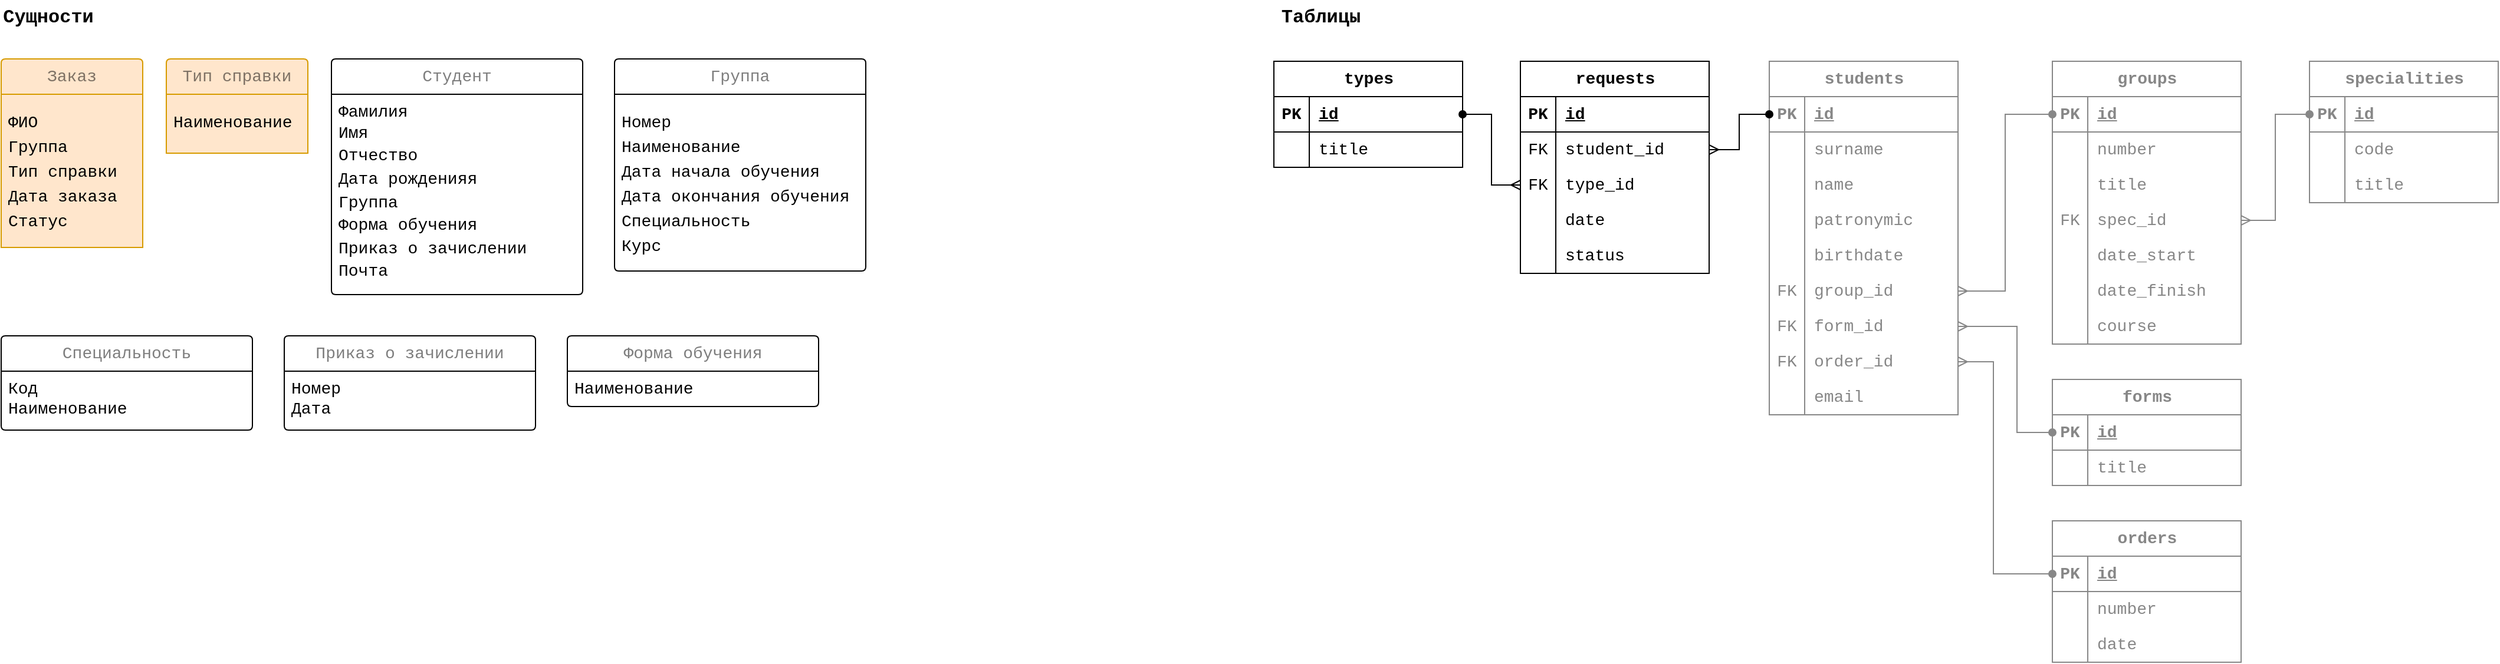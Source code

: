 <mxfile version="24.0.4" type="device">
  <diagram name="prima_db" id="9f46799a-70d6-7492-0946-bef42562c5a5">
    <mxGraphModel dx="1095" dy="692" grid="1" gridSize="10" guides="1" tooltips="1" connect="1" arrows="1" fold="1" page="1" pageScale="1" pageWidth="1100" pageHeight="850" background="none" math="0" shadow="0">
      <root>
        <mxCell id="0" />
        <mxCell id="1" parent="0" />
        <mxCell id="HIobyfhxAD7jdavmol56-2" value="requests" style="shape=table;startSize=30;container=1;collapsible=1;childLayout=tableLayout;fixedRows=1;rowLines=0;fontStyle=1;align=center;resizeLast=1;html=1;fontFamily=Courier New;fontSize=14;" vertex="1" parent="1">
          <mxGeometry x="1328" y="92" width="160" height="180" as="geometry" />
        </mxCell>
        <mxCell id="HIobyfhxAD7jdavmol56-3" value="" style="shape=tableRow;horizontal=0;startSize=0;swimlaneHead=0;swimlaneBody=0;fillColor=none;collapsible=0;dropTarget=0;points=[[0,0.5],[1,0.5]];portConstraint=eastwest;top=0;left=0;right=0;bottom=1;fontFamily=Courier New;fontSize=14;" vertex="1" parent="HIobyfhxAD7jdavmol56-2">
          <mxGeometry y="30" width="160" height="30" as="geometry" />
        </mxCell>
        <mxCell id="HIobyfhxAD7jdavmol56-4" value="PK" style="shape=partialRectangle;connectable=0;fillColor=none;top=0;left=0;bottom=0;right=0;fontStyle=1;overflow=hidden;whiteSpace=wrap;html=1;fontFamily=Courier New;fontSize=14;" vertex="1" parent="HIobyfhxAD7jdavmol56-3">
          <mxGeometry width="30" height="30" as="geometry">
            <mxRectangle width="30" height="30" as="alternateBounds" />
          </mxGeometry>
        </mxCell>
        <mxCell id="HIobyfhxAD7jdavmol56-5" value="id" style="shape=partialRectangle;connectable=0;fillColor=none;top=0;left=0;bottom=0;right=0;align=left;spacingLeft=6;fontStyle=5;overflow=hidden;whiteSpace=wrap;html=1;fontFamily=Courier New;fontSize=14;" vertex="1" parent="HIobyfhxAD7jdavmol56-3">
          <mxGeometry x="30" width="130" height="30" as="geometry">
            <mxRectangle width="130" height="30" as="alternateBounds" />
          </mxGeometry>
        </mxCell>
        <mxCell id="HIobyfhxAD7jdavmol56-6" value="" style="shape=tableRow;horizontal=0;startSize=0;swimlaneHead=0;swimlaneBody=0;fillColor=none;collapsible=0;dropTarget=0;points=[[0,0.5],[1,0.5]];portConstraint=eastwest;top=0;left=0;right=0;bottom=0;fontFamily=Courier New;fontSize=14;" vertex="1" parent="HIobyfhxAD7jdavmol56-2">
          <mxGeometry y="60" width="160" height="30" as="geometry" />
        </mxCell>
        <mxCell id="HIobyfhxAD7jdavmol56-7" value="FK" style="shape=partialRectangle;connectable=0;fillColor=none;top=0;left=0;bottom=0;right=0;editable=1;overflow=hidden;whiteSpace=wrap;html=1;fontFamily=Courier New;fontSize=14;" vertex="1" parent="HIobyfhxAD7jdavmol56-6">
          <mxGeometry width="30" height="30" as="geometry">
            <mxRectangle width="30" height="30" as="alternateBounds" />
          </mxGeometry>
        </mxCell>
        <mxCell id="HIobyfhxAD7jdavmol56-8" value="student_id" style="shape=partialRectangle;connectable=0;fillColor=none;top=0;left=0;bottom=0;right=0;align=left;spacingLeft=6;overflow=hidden;whiteSpace=wrap;html=1;fontFamily=Courier New;fontSize=14;" vertex="1" parent="HIobyfhxAD7jdavmol56-6">
          <mxGeometry x="30" width="130" height="30" as="geometry">
            <mxRectangle width="130" height="30" as="alternateBounds" />
          </mxGeometry>
        </mxCell>
        <mxCell id="HIobyfhxAD7jdavmol56-9" value="" style="shape=tableRow;horizontal=0;startSize=0;swimlaneHead=0;swimlaneBody=0;fillColor=none;collapsible=0;dropTarget=0;points=[[0,0.5],[1,0.5]];portConstraint=eastwest;top=0;left=0;right=0;bottom=0;fontFamily=Courier New;fontSize=14;" vertex="1" parent="HIobyfhxAD7jdavmol56-2">
          <mxGeometry y="90" width="160" height="30" as="geometry" />
        </mxCell>
        <mxCell id="HIobyfhxAD7jdavmol56-10" value="FK" style="shape=partialRectangle;connectable=0;fillColor=none;top=0;left=0;bottom=0;right=0;editable=1;overflow=hidden;whiteSpace=wrap;html=1;fontFamily=Courier New;fontSize=14;" vertex="1" parent="HIobyfhxAD7jdavmol56-9">
          <mxGeometry width="30" height="30" as="geometry">
            <mxRectangle width="30" height="30" as="alternateBounds" />
          </mxGeometry>
        </mxCell>
        <mxCell id="HIobyfhxAD7jdavmol56-11" value="type_id" style="shape=partialRectangle;connectable=0;fillColor=none;top=0;left=0;bottom=0;right=0;align=left;spacingLeft=6;overflow=hidden;whiteSpace=wrap;html=1;fontFamily=Courier New;fontSize=14;" vertex="1" parent="HIobyfhxAD7jdavmol56-9">
          <mxGeometry x="30" width="130" height="30" as="geometry">
            <mxRectangle width="130" height="30" as="alternateBounds" />
          </mxGeometry>
        </mxCell>
        <mxCell id="HIobyfhxAD7jdavmol56-12" value="" style="shape=tableRow;horizontal=0;startSize=0;swimlaneHead=0;swimlaneBody=0;fillColor=none;collapsible=0;dropTarget=0;points=[[0,0.5],[1,0.5]];portConstraint=eastwest;top=0;left=0;right=0;bottom=0;fontFamily=Courier New;fontSize=14;" vertex="1" parent="HIobyfhxAD7jdavmol56-2">
          <mxGeometry y="120" width="160" height="30" as="geometry" />
        </mxCell>
        <mxCell id="HIobyfhxAD7jdavmol56-13" value="" style="shape=partialRectangle;connectable=0;fillColor=none;top=0;left=0;bottom=0;right=0;editable=1;overflow=hidden;whiteSpace=wrap;html=1;fontFamily=Courier New;fontSize=14;" vertex="1" parent="HIobyfhxAD7jdavmol56-12">
          <mxGeometry width="30" height="30" as="geometry">
            <mxRectangle width="30" height="30" as="alternateBounds" />
          </mxGeometry>
        </mxCell>
        <mxCell id="HIobyfhxAD7jdavmol56-14" value="date" style="shape=partialRectangle;connectable=0;fillColor=none;top=0;left=0;bottom=0;right=0;align=left;spacingLeft=6;overflow=hidden;whiteSpace=wrap;html=1;fontFamily=Courier New;fontSize=14;" vertex="1" parent="HIobyfhxAD7jdavmol56-12">
          <mxGeometry x="30" width="130" height="30" as="geometry">
            <mxRectangle width="130" height="30" as="alternateBounds" />
          </mxGeometry>
        </mxCell>
        <mxCell id="HIobyfhxAD7jdavmol56-167" value="" style="shape=tableRow;horizontal=0;startSize=0;swimlaneHead=0;swimlaneBody=0;fillColor=none;collapsible=0;dropTarget=0;points=[[0,0.5],[1,0.5]];portConstraint=eastwest;top=0;left=0;right=0;bottom=0;fontFamily=Courier New;fontSize=14;" vertex="1" parent="HIobyfhxAD7jdavmol56-2">
          <mxGeometry y="150" width="160" height="30" as="geometry" />
        </mxCell>
        <mxCell id="HIobyfhxAD7jdavmol56-168" value="" style="shape=partialRectangle;connectable=0;fillColor=none;top=0;left=0;bottom=0;right=0;editable=1;overflow=hidden;whiteSpace=wrap;html=1;fontFamily=Courier New;fontSize=14;" vertex="1" parent="HIobyfhxAD7jdavmol56-167">
          <mxGeometry width="30" height="30" as="geometry">
            <mxRectangle width="30" height="30" as="alternateBounds" />
          </mxGeometry>
        </mxCell>
        <mxCell id="HIobyfhxAD7jdavmol56-169" value="status" style="shape=partialRectangle;connectable=0;fillColor=none;top=0;left=0;bottom=0;right=0;align=left;spacingLeft=6;overflow=hidden;whiteSpace=wrap;html=1;fontFamily=Courier New;fontSize=14;" vertex="1" parent="HIobyfhxAD7jdavmol56-167">
          <mxGeometry x="30" width="130" height="30" as="geometry">
            <mxRectangle width="130" height="30" as="alternateBounds" />
          </mxGeometry>
        </mxCell>
        <mxCell id="HIobyfhxAD7jdavmol56-15" value="Заказ" style="swimlane;childLayout=stackLayout;horizontal=1;startSize=30;horizontalStack=0;rounded=1;fontSize=14;fontStyle=0;strokeWidth=1;resizeParent=0;resizeLast=1;shadow=0;dashed=0;align=center;arcSize=4;whiteSpace=wrap;html=1;fontFamily=Courier New;labelBorderColor=none;textOpacity=50;fillColor=#ffe6cc;strokeColor=#d79b00;" vertex="1" parent="1">
          <mxGeometry x="40" y="90" width="120" height="160" as="geometry">
            <mxRectangle x="370" y="60" width="80" height="50" as="alternateBounds" />
          </mxGeometry>
        </mxCell>
        <mxCell id="HIobyfhxAD7jdavmol56-16" value="&lt;p style=&quot;line-height: 50%;&quot;&gt;ФИО&lt;/p&gt;&lt;p style=&quot;line-height: 50%;&quot;&gt;Группа&lt;/p&gt;&lt;p style=&quot;line-height: 50%;&quot;&gt;Тип справки&lt;/p&gt;&lt;p style=&quot;line-height: 50%;&quot;&gt;Дата заказа&lt;/p&gt;&lt;p style=&quot;line-height: 50%;&quot;&gt;Статус&lt;/p&gt;" style="align=left;strokeColor=#d79b00;fillColor=#ffe6cc;spacingLeft=4;fontSize=14;verticalAlign=top;resizable=0;rotatable=0;part=1;html=1;fontFamily=Courier New;" vertex="1" parent="HIobyfhxAD7jdavmol56-15">
          <mxGeometry y="30" width="120" height="130" as="geometry" />
        </mxCell>
        <mxCell id="HIobyfhxAD7jdavmol56-19" value="Сущности" style="text;html=1;align=center;verticalAlign=middle;whiteSpace=wrap;rounded=0;fontFamily=Courier New;fontSize=16;fontStyle=1" vertex="1" parent="1">
          <mxGeometry x="40" y="40" width="80" height="30" as="geometry" />
        </mxCell>
        <mxCell id="HIobyfhxAD7jdavmol56-22" value="Тип справки" style="swimlane;childLayout=stackLayout;horizontal=1;startSize=30;horizontalStack=0;rounded=1;fontSize=14;fontStyle=0;strokeWidth=1;resizeParent=0;resizeLast=1;shadow=0;dashed=0;align=center;arcSize=4;whiteSpace=wrap;html=1;fontFamily=Courier New;labelBorderColor=none;textOpacity=50;fillColor=#ffe6cc;strokeColor=#d79b00;" vertex="1" parent="1">
          <mxGeometry x="180" y="90" width="120" height="80" as="geometry">
            <mxRectangle x="370" y="60" width="80" height="50" as="alternateBounds" />
          </mxGeometry>
        </mxCell>
        <mxCell id="HIobyfhxAD7jdavmol56-23" value="&lt;p style=&quot;line-height: 50%;&quot;&gt;Наименование&lt;/p&gt;" style="align=left;strokeColor=#d79b00;fillColor=#ffe6cc;spacingLeft=4;fontSize=14;verticalAlign=top;resizable=0;rotatable=0;part=1;html=1;fontFamily=Courier New;" vertex="1" parent="HIobyfhxAD7jdavmol56-22">
          <mxGeometry y="30" width="120" height="50" as="geometry" />
        </mxCell>
        <mxCell id="HIobyfhxAD7jdavmol56-33" value="Группа" style="swimlane;childLayout=stackLayout;horizontal=1;startSize=30;horizontalStack=0;rounded=1;fontSize=14;fontStyle=0;strokeWidth=1;resizeParent=0;resizeLast=1;shadow=0;dashed=0;align=center;arcSize=4;whiteSpace=wrap;html=1;fontFamily=Courier New;labelBorderColor=none;textOpacity=50;" vertex="1" parent="1">
          <mxGeometry x="560" y="90" width="213" height="180" as="geometry">
            <mxRectangle x="370" y="60" width="80" height="50" as="alternateBounds" />
          </mxGeometry>
        </mxCell>
        <mxCell id="HIobyfhxAD7jdavmol56-34" value="&lt;p style=&quot;line-height: 50%;&quot;&gt;Номер&lt;/p&gt;&lt;p style=&quot;line-height: 50%;&quot;&gt;Наименование&lt;/p&gt;&lt;p style=&quot;line-height: 50%;&quot;&gt;Дата начала обучения&lt;/p&gt;&lt;p style=&quot;line-height: 50%;&quot;&gt;Дата окончания обучения&lt;/p&gt;&lt;p style=&quot;line-height: 50%;&quot;&gt;Специальность&lt;/p&gt;&lt;p style=&quot;line-height: 50%;&quot;&gt;Курс&lt;/p&gt;&lt;p style=&quot;line-height: 50%;&quot;&gt;&lt;br&gt;&lt;/p&gt;" style="align=left;strokeColor=none;fillColor=none;spacingLeft=4;fontSize=14;verticalAlign=top;resizable=0;rotatable=0;part=1;html=1;fontFamily=Courier New;" vertex="1" parent="HIobyfhxAD7jdavmol56-33">
          <mxGeometry y="30" width="213" height="150" as="geometry" />
        </mxCell>
        <mxCell id="HIobyfhxAD7jdavmol56-35" value="Специальность" style="swimlane;childLayout=stackLayout;horizontal=1;startSize=30;horizontalStack=0;rounded=1;fontSize=14;fontStyle=0;strokeWidth=1;resizeParent=0;resizeLast=1;shadow=0;dashed=0;align=center;arcSize=4;whiteSpace=wrap;html=1;fontFamily=Courier New;labelBorderColor=none;textOpacity=50;" vertex="1" parent="1">
          <mxGeometry x="40" y="325" width="213" height="80" as="geometry">
            <mxRectangle x="370" y="60" width="80" height="50" as="alternateBounds" />
          </mxGeometry>
        </mxCell>
        <mxCell id="HIobyfhxAD7jdavmol56-37" value="Код&lt;div&gt;Наименование&lt;/div&gt;" style="align=left;strokeColor=none;fillColor=none;spacingLeft=4;fontSize=14;verticalAlign=top;resizable=0;rotatable=0;part=1;html=1;fontFamily=Courier New;" vertex="1" parent="HIobyfhxAD7jdavmol56-35">
          <mxGeometry y="30" width="213" height="50" as="geometry" />
        </mxCell>
        <mxCell id="HIobyfhxAD7jdavmol56-39" value="Студент" style="swimlane;childLayout=stackLayout;horizontal=1;startSize=30;horizontalStack=0;rounded=1;fontSize=14;fontStyle=0;strokeWidth=1;resizeParent=0;resizeLast=1;shadow=0;dashed=0;align=center;arcSize=4;whiteSpace=wrap;html=1;fontFamily=Courier New;labelBorderColor=none;textOpacity=50;" vertex="1" parent="1">
          <mxGeometry x="320" y="90" width="213" height="200" as="geometry">
            <mxRectangle x="370" y="60" width="80" height="50" as="alternateBounds" />
          </mxGeometry>
        </mxCell>
        <mxCell id="HIobyfhxAD7jdavmol56-40" value="Фамилия&lt;div style=&quot;line-height: 140%;&quot;&gt;Имя&lt;/div&gt;&lt;div style=&quot;line-height: 140%;&quot;&gt;Отчество&lt;/div&gt;&lt;div style=&quot;line-height: 140%;&quot;&gt;Дата рожденияя&lt;/div&gt;&lt;div style=&quot;line-height: 140%;&quot;&gt;Группа&lt;/div&gt;&lt;div style=&quot;line-height: 140%;&quot;&gt;Форма обучения&lt;/div&gt;&lt;div style=&quot;line-height: 140%;&quot;&gt;Приказ о зачислении&lt;/div&gt;&lt;div style=&quot;line-height: 140%;&quot;&gt;Почта&lt;/div&gt;" style="align=left;strokeColor=none;fillColor=none;spacingLeft=4;fontSize=14;verticalAlign=top;resizable=0;rotatable=0;part=1;html=1;fontFamily=Courier New;" vertex="1" parent="HIobyfhxAD7jdavmol56-39">
          <mxGeometry y="30" width="213" height="170" as="geometry" />
        </mxCell>
        <mxCell id="HIobyfhxAD7jdavmol56-41" value="Приказ о зачислении" style="swimlane;childLayout=stackLayout;horizontal=1;startSize=30;horizontalStack=0;rounded=1;fontSize=14;fontStyle=0;strokeWidth=1;resizeParent=0;resizeLast=1;shadow=0;dashed=0;align=center;arcSize=4;whiteSpace=wrap;html=1;fontFamily=Courier New;labelBorderColor=none;textOpacity=50;" vertex="1" parent="1">
          <mxGeometry x="280" y="325" width="213" height="80" as="geometry">
            <mxRectangle x="370" y="60" width="80" height="50" as="alternateBounds" />
          </mxGeometry>
        </mxCell>
        <mxCell id="HIobyfhxAD7jdavmol56-42" value="Номер&lt;div&gt;Дата&lt;/div&gt;" style="align=left;strokeColor=none;fillColor=none;spacingLeft=4;fontSize=14;verticalAlign=top;resizable=0;rotatable=0;part=1;html=1;fontFamily=Courier New;" vertex="1" parent="HIobyfhxAD7jdavmol56-41">
          <mxGeometry y="30" width="213" height="50" as="geometry" />
        </mxCell>
        <mxCell id="HIobyfhxAD7jdavmol56-43" value="Таблицы" style="text;html=1;align=center;verticalAlign=middle;whiteSpace=wrap;rounded=0;fontFamily=Courier New;fontSize=16;fontStyle=1;horizontal=1;" vertex="1" parent="1">
          <mxGeometry x="1119" y="40" width="80" height="30" as="geometry" />
        </mxCell>
        <mxCell id="HIobyfhxAD7jdavmol56-50" value="types" style="shape=table;startSize=30;container=1;collapsible=1;childLayout=tableLayout;fixedRows=1;rowLines=0;fontStyle=1;align=center;resizeLast=1;html=1;fontFamily=Courier New;fontSize=14;" vertex="1" parent="1">
          <mxGeometry x="1119" y="92" width="160" height="90" as="geometry" />
        </mxCell>
        <mxCell id="HIobyfhxAD7jdavmol56-51" value="" style="shape=tableRow;horizontal=0;startSize=0;swimlaneHead=0;swimlaneBody=0;fillColor=none;collapsible=0;dropTarget=0;points=[[0,0.5],[1,0.5]];portConstraint=eastwest;top=0;left=0;right=0;bottom=1;fontFamily=Courier New;fontSize=14;" vertex="1" parent="HIobyfhxAD7jdavmol56-50">
          <mxGeometry y="30" width="160" height="30" as="geometry" />
        </mxCell>
        <mxCell id="HIobyfhxAD7jdavmol56-52" value="PK" style="shape=partialRectangle;connectable=0;fillColor=none;top=0;left=0;bottom=0;right=0;fontStyle=1;overflow=hidden;whiteSpace=wrap;html=1;fontFamily=Courier New;fontSize=14;" vertex="1" parent="HIobyfhxAD7jdavmol56-51">
          <mxGeometry width="30" height="30" as="geometry">
            <mxRectangle width="30" height="30" as="alternateBounds" />
          </mxGeometry>
        </mxCell>
        <mxCell id="HIobyfhxAD7jdavmol56-53" value="id" style="shape=partialRectangle;connectable=0;fillColor=none;top=0;left=0;bottom=0;right=0;align=left;spacingLeft=6;fontStyle=5;overflow=hidden;whiteSpace=wrap;html=1;fontFamily=Courier New;fontSize=14;" vertex="1" parent="HIobyfhxAD7jdavmol56-51">
          <mxGeometry x="30" width="130" height="30" as="geometry">
            <mxRectangle width="130" height="30" as="alternateBounds" />
          </mxGeometry>
        </mxCell>
        <mxCell id="HIobyfhxAD7jdavmol56-54" value="" style="shape=tableRow;horizontal=0;startSize=0;swimlaneHead=0;swimlaneBody=0;fillColor=none;collapsible=0;dropTarget=0;points=[[0,0.5],[1,0.5]];portConstraint=eastwest;top=0;left=0;right=0;bottom=0;fontFamily=Courier New;fontSize=14;" vertex="1" parent="HIobyfhxAD7jdavmol56-50">
          <mxGeometry y="60" width="160" height="30" as="geometry" />
        </mxCell>
        <mxCell id="HIobyfhxAD7jdavmol56-55" value="" style="shape=partialRectangle;connectable=0;fillColor=none;top=0;left=0;bottom=0;right=0;editable=1;overflow=hidden;whiteSpace=wrap;html=1;fontFamily=Courier New;fontSize=14;" vertex="1" parent="HIobyfhxAD7jdavmol56-54">
          <mxGeometry width="30" height="30" as="geometry">
            <mxRectangle width="30" height="30" as="alternateBounds" />
          </mxGeometry>
        </mxCell>
        <mxCell id="HIobyfhxAD7jdavmol56-56" value="title" style="shape=partialRectangle;connectable=0;fillColor=none;top=0;left=0;bottom=0;right=0;align=left;spacingLeft=6;overflow=hidden;whiteSpace=wrap;html=1;fontFamily=Courier New;fontSize=14;" vertex="1" parent="HIobyfhxAD7jdavmol56-54">
          <mxGeometry x="30" width="130" height="30" as="geometry">
            <mxRectangle width="130" height="30" as="alternateBounds" />
          </mxGeometry>
        </mxCell>
        <mxCell id="HIobyfhxAD7jdavmol56-73" value="groups" style="shape=table;startSize=30;container=1;collapsible=1;childLayout=tableLayout;fixedRows=1;rowLines=0;fontStyle=1;align=center;resizeLast=1;html=1;fontFamily=Courier New;fontSize=14;strokeColor=#878787;fontColor=#878787;" vertex="1" parent="1">
          <mxGeometry x="1779" y="92" width="160" height="240" as="geometry" />
        </mxCell>
        <mxCell id="HIobyfhxAD7jdavmol56-74" value="" style="shape=tableRow;horizontal=0;startSize=0;swimlaneHead=0;swimlaneBody=0;fillColor=none;collapsible=0;dropTarget=0;points=[[0,0.5],[1,0.5]];portConstraint=eastwest;top=0;left=0;right=0;bottom=1;fontFamily=Courier New;fontSize=14;strokeColor=#878787;fontColor=#878787;" vertex="1" parent="HIobyfhxAD7jdavmol56-73">
          <mxGeometry y="30" width="160" height="30" as="geometry" />
        </mxCell>
        <mxCell id="HIobyfhxAD7jdavmol56-75" value="PK" style="shape=partialRectangle;connectable=0;fillColor=none;top=0;left=0;bottom=0;right=0;fontStyle=1;overflow=hidden;whiteSpace=wrap;html=1;fontFamily=Courier New;fontSize=14;strokeColor=#878787;fontColor=#878787;" vertex="1" parent="HIobyfhxAD7jdavmol56-74">
          <mxGeometry width="30" height="30" as="geometry">
            <mxRectangle width="30" height="30" as="alternateBounds" />
          </mxGeometry>
        </mxCell>
        <mxCell id="HIobyfhxAD7jdavmol56-76" value="id" style="shape=partialRectangle;connectable=0;fillColor=none;top=0;left=0;bottom=0;right=0;align=left;spacingLeft=6;fontStyle=5;overflow=hidden;whiteSpace=wrap;html=1;fontFamily=Courier New;fontSize=14;strokeColor=#878787;fontColor=#878787;" vertex="1" parent="HIobyfhxAD7jdavmol56-74">
          <mxGeometry x="30" width="130" height="30" as="geometry">
            <mxRectangle width="130" height="30" as="alternateBounds" />
          </mxGeometry>
        </mxCell>
        <mxCell id="HIobyfhxAD7jdavmol56-77" value="" style="shape=tableRow;horizontal=0;startSize=0;swimlaneHead=0;swimlaneBody=0;fillColor=none;collapsible=0;dropTarget=0;points=[[0,0.5],[1,0.5]];portConstraint=eastwest;top=0;left=0;right=0;bottom=0;fontFamily=Courier New;fontSize=14;strokeColor=#878787;fontColor=#878787;" vertex="1" parent="HIobyfhxAD7jdavmol56-73">
          <mxGeometry y="60" width="160" height="30" as="geometry" />
        </mxCell>
        <mxCell id="HIobyfhxAD7jdavmol56-78" value="" style="shape=partialRectangle;connectable=0;fillColor=none;top=0;left=0;bottom=0;right=0;editable=1;overflow=hidden;whiteSpace=wrap;html=1;fontFamily=Courier New;fontSize=14;strokeColor=#878787;fontColor=#878787;" vertex="1" parent="HIobyfhxAD7jdavmol56-77">
          <mxGeometry width="30" height="30" as="geometry">
            <mxRectangle width="30" height="30" as="alternateBounds" />
          </mxGeometry>
        </mxCell>
        <mxCell id="HIobyfhxAD7jdavmol56-79" value="number" style="shape=partialRectangle;connectable=0;fillColor=none;top=0;left=0;bottom=0;right=0;align=left;spacingLeft=6;overflow=hidden;whiteSpace=wrap;html=1;fontFamily=Courier New;fontSize=14;strokeColor=#878787;fontColor=#878787;" vertex="1" parent="HIobyfhxAD7jdavmol56-77">
          <mxGeometry x="30" width="130" height="30" as="geometry">
            <mxRectangle width="130" height="30" as="alternateBounds" />
          </mxGeometry>
        </mxCell>
        <mxCell id="HIobyfhxAD7jdavmol56-80" value="" style="shape=tableRow;horizontal=0;startSize=0;swimlaneHead=0;swimlaneBody=0;fillColor=none;collapsible=0;dropTarget=0;points=[[0,0.5],[1,0.5]];portConstraint=eastwest;top=0;left=0;right=0;bottom=0;fontFamily=Courier New;fontSize=14;strokeColor=#878787;fontColor=#878787;" vertex="1" parent="HIobyfhxAD7jdavmol56-73">
          <mxGeometry y="90" width="160" height="30" as="geometry" />
        </mxCell>
        <mxCell id="HIobyfhxAD7jdavmol56-81" value="" style="shape=partialRectangle;connectable=0;fillColor=none;top=0;left=0;bottom=0;right=0;editable=1;overflow=hidden;whiteSpace=wrap;html=1;fontFamily=Courier New;fontSize=14;strokeColor=#878787;fontColor=#878787;" vertex="1" parent="HIobyfhxAD7jdavmol56-80">
          <mxGeometry width="30" height="30" as="geometry">
            <mxRectangle width="30" height="30" as="alternateBounds" />
          </mxGeometry>
        </mxCell>
        <mxCell id="HIobyfhxAD7jdavmol56-82" value="title" style="shape=partialRectangle;connectable=0;fillColor=none;top=0;left=0;bottom=0;right=0;align=left;spacingLeft=6;overflow=hidden;whiteSpace=wrap;html=1;fontFamily=Courier New;fontSize=14;strokeColor=#878787;fontColor=#878787;" vertex="1" parent="HIobyfhxAD7jdavmol56-80">
          <mxGeometry x="30" width="130" height="30" as="geometry">
            <mxRectangle width="130" height="30" as="alternateBounds" />
          </mxGeometry>
        </mxCell>
        <mxCell id="HIobyfhxAD7jdavmol56-83" value="" style="shape=tableRow;horizontal=0;startSize=0;swimlaneHead=0;swimlaneBody=0;fillColor=none;collapsible=0;dropTarget=0;points=[[0,0.5],[1,0.5]];portConstraint=eastwest;top=0;left=0;right=0;bottom=0;fontFamily=Courier New;fontSize=14;strokeColor=#878787;fontColor=#878787;" vertex="1" parent="HIobyfhxAD7jdavmol56-73">
          <mxGeometry y="120" width="160" height="30" as="geometry" />
        </mxCell>
        <mxCell id="HIobyfhxAD7jdavmol56-84" value="FK" style="shape=partialRectangle;connectable=0;fillColor=none;top=0;left=0;bottom=0;right=0;editable=1;overflow=hidden;whiteSpace=wrap;html=1;fontFamily=Courier New;fontSize=14;strokeColor=#878787;fontColor=#878787;" vertex="1" parent="HIobyfhxAD7jdavmol56-83">
          <mxGeometry width="30" height="30" as="geometry">
            <mxRectangle width="30" height="30" as="alternateBounds" />
          </mxGeometry>
        </mxCell>
        <mxCell id="HIobyfhxAD7jdavmol56-85" value="spec_id" style="shape=partialRectangle;connectable=0;fillColor=none;top=0;left=0;bottom=0;right=0;align=left;spacingLeft=6;overflow=hidden;whiteSpace=wrap;html=1;fontFamily=Courier New;fontSize=14;strokeColor=#878787;fontColor=#878787;" vertex="1" parent="HIobyfhxAD7jdavmol56-83">
          <mxGeometry x="30" width="130" height="30" as="geometry">
            <mxRectangle width="130" height="30" as="alternateBounds" />
          </mxGeometry>
        </mxCell>
        <mxCell id="HIobyfhxAD7jdavmol56-89" value="" style="shape=tableRow;horizontal=0;startSize=0;swimlaneHead=0;swimlaneBody=0;fillColor=none;collapsible=0;dropTarget=0;points=[[0,0.5],[1,0.5]];portConstraint=eastwest;top=0;left=0;right=0;bottom=0;fontFamily=Courier New;fontSize=14;strokeColor=#878787;fontColor=#878787;" vertex="1" parent="HIobyfhxAD7jdavmol56-73">
          <mxGeometry y="150" width="160" height="30" as="geometry" />
        </mxCell>
        <mxCell id="HIobyfhxAD7jdavmol56-90" value="" style="shape=partialRectangle;connectable=0;fillColor=none;top=0;left=0;bottom=0;right=0;editable=1;overflow=hidden;whiteSpace=wrap;html=1;fontFamily=Courier New;fontSize=14;strokeColor=#878787;fontColor=#878787;" vertex="1" parent="HIobyfhxAD7jdavmol56-89">
          <mxGeometry width="30" height="30" as="geometry">
            <mxRectangle width="30" height="30" as="alternateBounds" />
          </mxGeometry>
        </mxCell>
        <mxCell id="HIobyfhxAD7jdavmol56-91" value="date_start" style="shape=partialRectangle;connectable=0;fillColor=none;top=0;left=0;bottom=0;right=0;align=left;spacingLeft=6;overflow=hidden;whiteSpace=wrap;html=1;fontFamily=Courier New;fontSize=14;strokeColor=#878787;fontColor=#878787;" vertex="1" parent="HIobyfhxAD7jdavmol56-89">
          <mxGeometry x="30" width="130" height="30" as="geometry">
            <mxRectangle width="130" height="30" as="alternateBounds" />
          </mxGeometry>
        </mxCell>
        <mxCell id="HIobyfhxAD7jdavmol56-92" value="" style="shape=tableRow;horizontal=0;startSize=0;swimlaneHead=0;swimlaneBody=0;fillColor=none;collapsible=0;dropTarget=0;points=[[0,0.5],[1,0.5]];portConstraint=eastwest;top=0;left=0;right=0;bottom=0;fontFamily=Courier New;fontSize=14;strokeColor=#878787;fontColor=#878787;" vertex="1" parent="HIobyfhxAD7jdavmol56-73">
          <mxGeometry y="180" width="160" height="30" as="geometry" />
        </mxCell>
        <mxCell id="HIobyfhxAD7jdavmol56-93" value="" style="shape=partialRectangle;connectable=0;fillColor=none;top=0;left=0;bottom=0;right=0;editable=1;overflow=hidden;whiteSpace=wrap;html=1;fontFamily=Courier New;fontSize=14;strokeColor=#878787;fontColor=#878787;" vertex="1" parent="HIobyfhxAD7jdavmol56-92">
          <mxGeometry width="30" height="30" as="geometry">
            <mxRectangle width="30" height="30" as="alternateBounds" />
          </mxGeometry>
        </mxCell>
        <mxCell id="HIobyfhxAD7jdavmol56-94" value="date_finish" style="shape=partialRectangle;connectable=0;fillColor=none;top=0;left=0;bottom=0;right=0;align=left;spacingLeft=6;overflow=hidden;whiteSpace=wrap;html=1;fontFamily=Courier New;fontSize=14;strokeColor=#878787;fontColor=#878787;" vertex="1" parent="HIobyfhxAD7jdavmol56-92">
          <mxGeometry x="30" width="130" height="30" as="geometry">
            <mxRectangle width="130" height="30" as="alternateBounds" />
          </mxGeometry>
        </mxCell>
        <mxCell id="HIobyfhxAD7jdavmol56-86" value="" style="shape=tableRow;horizontal=0;startSize=0;swimlaneHead=0;swimlaneBody=0;fillColor=none;collapsible=0;dropTarget=0;points=[[0,0.5],[1,0.5]];portConstraint=eastwest;top=0;left=0;right=0;bottom=0;fontFamily=Courier New;fontSize=14;strokeColor=#878787;fontColor=#878787;" vertex="1" parent="HIobyfhxAD7jdavmol56-73">
          <mxGeometry y="210" width="160" height="30" as="geometry" />
        </mxCell>
        <mxCell id="HIobyfhxAD7jdavmol56-87" value="" style="shape=partialRectangle;connectable=0;fillColor=none;top=0;left=0;bottom=0;right=0;editable=1;overflow=hidden;whiteSpace=wrap;html=1;fontFamily=Courier New;fontSize=14;strokeColor=#878787;fontColor=#878787;" vertex="1" parent="HIobyfhxAD7jdavmol56-86">
          <mxGeometry width="30" height="30" as="geometry">
            <mxRectangle width="30" height="30" as="alternateBounds" />
          </mxGeometry>
        </mxCell>
        <mxCell id="HIobyfhxAD7jdavmol56-88" value="course" style="shape=partialRectangle;connectable=0;fillColor=none;top=0;left=0;bottom=0;right=0;align=left;spacingLeft=6;overflow=hidden;whiteSpace=wrap;html=1;fontFamily=Courier New;fontSize=14;strokeColor=#878787;fontColor=#878787;" vertex="1" parent="HIobyfhxAD7jdavmol56-86">
          <mxGeometry x="30" width="130" height="30" as="geometry">
            <mxRectangle width="130" height="30" as="alternateBounds" />
          </mxGeometry>
        </mxCell>
        <mxCell id="HIobyfhxAD7jdavmol56-95" value="specialities" style="shape=table;startSize=30;container=1;collapsible=1;childLayout=tableLayout;fixedRows=1;rowLines=0;fontStyle=1;align=center;resizeLast=1;html=1;fontFamily=Courier New;fontSize=14;strokeColor=#878787;fontColor=#878787;" vertex="1" parent="1">
          <mxGeometry x="1997" y="92" width="160" height="120" as="geometry" />
        </mxCell>
        <mxCell id="HIobyfhxAD7jdavmol56-96" value="" style="shape=tableRow;horizontal=0;startSize=0;swimlaneHead=0;swimlaneBody=0;fillColor=none;collapsible=0;dropTarget=0;points=[[0,0.5],[1,0.5]];portConstraint=eastwest;top=0;left=0;right=0;bottom=1;fontFamily=Courier New;fontSize=14;strokeColor=#878787;fontColor=#878787;" vertex="1" parent="HIobyfhxAD7jdavmol56-95">
          <mxGeometry y="30" width="160" height="30" as="geometry" />
        </mxCell>
        <mxCell id="HIobyfhxAD7jdavmol56-97" value="PK" style="shape=partialRectangle;connectable=0;fillColor=none;top=0;left=0;bottom=0;right=0;fontStyle=1;overflow=hidden;whiteSpace=wrap;html=1;fontFamily=Courier New;fontSize=14;strokeColor=#878787;fontColor=#878787;" vertex="1" parent="HIobyfhxAD7jdavmol56-96">
          <mxGeometry width="30" height="30" as="geometry">
            <mxRectangle width="30" height="30" as="alternateBounds" />
          </mxGeometry>
        </mxCell>
        <mxCell id="HIobyfhxAD7jdavmol56-98" value="id" style="shape=partialRectangle;connectable=0;fillColor=none;top=0;left=0;bottom=0;right=0;align=left;spacingLeft=6;fontStyle=5;overflow=hidden;whiteSpace=wrap;html=1;fontFamily=Courier New;fontSize=14;strokeColor=#878787;fontColor=#878787;" vertex="1" parent="HIobyfhxAD7jdavmol56-96">
          <mxGeometry x="30" width="130" height="30" as="geometry">
            <mxRectangle width="130" height="30" as="alternateBounds" />
          </mxGeometry>
        </mxCell>
        <mxCell id="HIobyfhxAD7jdavmol56-99" value="" style="shape=tableRow;horizontal=0;startSize=0;swimlaneHead=0;swimlaneBody=0;fillColor=none;collapsible=0;dropTarget=0;points=[[0,0.5],[1,0.5]];portConstraint=eastwest;top=0;left=0;right=0;bottom=0;fontFamily=Courier New;fontSize=14;strokeColor=#878787;fontColor=#878787;" vertex="1" parent="HIobyfhxAD7jdavmol56-95">
          <mxGeometry y="60" width="160" height="30" as="geometry" />
        </mxCell>
        <mxCell id="HIobyfhxAD7jdavmol56-100" value="" style="shape=partialRectangle;connectable=0;fillColor=none;top=0;left=0;bottom=0;right=0;editable=1;overflow=hidden;whiteSpace=wrap;html=1;fontFamily=Courier New;fontSize=14;strokeColor=#878787;fontColor=#878787;" vertex="1" parent="HIobyfhxAD7jdavmol56-99">
          <mxGeometry width="30" height="30" as="geometry">
            <mxRectangle width="30" height="30" as="alternateBounds" />
          </mxGeometry>
        </mxCell>
        <mxCell id="HIobyfhxAD7jdavmol56-101" value="code" style="shape=partialRectangle;connectable=0;fillColor=none;top=0;left=0;bottom=0;right=0;align=left;spacingLeft=6;overflow=hidden;whiteSpace=wrap;html=1;fontFamily=Courier New;fontSize=14;strokeColor=#878787;fontColor=#878787;" vertex="1" parent="HIobyfhxAD7jdavmol56-99">
          <mxGeometry x="30" width="130" height="30" as="geometry">
            <mxRectangle width="130" height="30" as="alternateBounds" />
          </mxGeometry>
        </mxCell>
        <mxCell id="HIobyfhxAD7jdavmol56-102" value="" style="shape=tableRow;horizontal=0;startSize=0;swimlaneHead=0;swimlaneBody=0;fillColor=none;collapsible=0;dropTarget=0;points=[[0,0.5],[1,0.5]];portConstraint=eastwest;top=0;left=0;right=0;bottom=0;fontFamily=Courier New;fontSize=14;strokeColor=#878787;fontColor=#878787;" vertex="1" parent="HIobyfhxAD7jdavmol56-95">
          <mxGeometry y="90" width="160" height="30" as="geometry" />
        </mxCell>
        <mxCell id="HIobyfhxAD7jdavmol56-103" value="" style="shape=partialRectangle;connectable=0;fillColor=none;top=0;left=0;bottom=0;right=0;editable=1;overflow=hidden;whiteSpace=wrap;html=1;fontFamily=Courier New;fontSize=14;strokeColor=#878787;fontColor=#878787;" vertex="1" parent="HIobyfhxAD7jdavmol56-102">
          <mxGeometry width="30" height="30" as="geometry">
            <mxRectangle width="30" height="30" as="alternateBounds" />
          </mxGeometry>
        </mxCell>
        <mxCell id="HIobyfhxAD7jdavmol56-104" value="title" style="shape=partialRectangle;connectable=0;fillColor=none;top=0;left=0;bottom=0;right=0;align=left;spacingLeft=6;overflow=hidden;whiteSpace=wrap;html=1;fontFamily=Courier New;fontSize=14;strokeColor=#878787;fontColor=#878787;" vertex="1" parent="HIobyfhxAD7jdavmol56-102">
          <mxGeometry x="30" width="130" height="30" as="geometry">
            <mxRectangle width="130" height="30" as="alternateBounds" />
          </mxGeometry>
        </mxCell>
        <mxCell id="HIobyfhxAD7jdavmol56-105" value="students" style="shape=table;startSize=30;container=1;collapsible=1;childLayout=tableLayout;fixedRows=1;rowLines=0;fontStyle=1;align=center;resizeLast=1;html=1;fontFamily=Courier New;fontSize=14;strokeColor=#878787;fontColor=#878787;" vertex="1" parent="1">
          <mxGeometry x="1539" y="92" width="160" height="300" as="geometry" />
        </mxCell>
        <mxCell id="HIobyfhxAD7jdavmol56-106" value="" style="shape=tableRow;horizontal=0;startSize=0;swimlaneHead=0;swimlaneBody=0;fillColor=none;collapsible=0;dropTarget=0;points=[[0,0.5],[1,0.5]];portConstraint=eastwest;top=0;left=0;right=0;bottom=1;fontFamily=Courier New;fontSize=14;strokeColor=#878787;fontColor=#878787;" vertex="1" parent="HIobyfhxAD7jdavmol56-105">
          <mxGeometry y="30" width="160" height="30" as="geometry" />
        </mxCell>
        <mxCell id="HIobyfhxAD7jdavmol56-107" value="PK" style="shape=partialRectangle;connectable=0;fillColor=none;top=0;left=0;bottom=0;right=0;fontStyle=1;overflow=hidden;whiteSpace=wrap;html=1;fontFamily=Courier New;fontSize=14;strokeColor=#878787;fontColor=#878787;" vertex="1" parent="HIobyfhxAD7jdavmol56-106">
          <mxGeometry width="30" height="30" as="geometry">
            <mxRectangle width="30" height="30" as="alternateBounds" />
          </mxGeometry>
        </mxCell>
        <mxCell id="HIobyfhxAD7jdavmol56-108" value="id" style="shape=partialRectangle;connectable=0;fillColor=none;top=0;left=0;bottom=0;right=0;align=left;spacingLeft=6;fontStyle=5;overflow=hidden;whiteSpace=wrap;html=1;fontFamily=Courier New;fontSize=14;strokeColor=#878787;fontColor=#878787;" vertex="1" parent="HIobyfhxAD7jdavmol56-106">
          <mxGeometry x="30" width="130" height="30" as="geometry">
            <mxRectangle width="130" height="30" as="alternateBounds" />
          </mxGeometry>
        </mxCell>
        <mxCell id="HIobyfhxAD7jdavmol56-109" value="" style="shape=tableRow;horizontal=0;startSize=0;swimlaneHead=0;swimlaneBody=0;fillColor=none;collapsible=0;dropTarget=0;points=[[0,0.5],[1,0.5]];portConstraint=eastwest;top=0;left=0;right=0;bottom=0;fontFamily=Courier New;fontSize=14;strokeColor=#878787;fontColor=#878787;" vertex="1" parent="HIobyfhxAD7jdavmol56-105">
          <mxGeometry y="60" width="160" height="30" as="geometry" />
        </mxCell>
        <mxCell id="HIobyfhxAD7jdavmol56-110" value="" style="shape=partialRectangle;connectable=0;fillColor=none;top=0;left=0;bottom=0;right=0;editable=1;overflow=hidden;whiteSpace=wrap;html=1;fontFamily=Courier New;fontSize=14;strokeColor=#878787;fontColor=#878787;" vertex="1" parent="HIobyfhxAD7jdavmol56-109">
          <mxGeometry width="30" height="30" as="geometry">
            <mxRectangle width="30" height="30" as="alternateBounds" />
          </mxGeometry>
        </mxCell>
        <mxCell id="HIobyfhxAD7jdavmol56-111" value="surname" style="shape=partialRectangle;connectable=0;fillColor=none;top=0;left=0;bottom=0;right=0;align=left;spacingLeft=6;overflow=hidden;whiteSpace=wrap;html=1;fontFamily=Courier New;fontSize=14;strokeColor=#878787;fontColor=#878787;" vertex="1" parent="HIobyfhxAD7jdavmol56-109">
          <mxGeometry x="30" width="130" height="30" as="geometry">
            <mxRectangle width="130" height="30" as="alternateBounds" />
          </mxGeometry>
        </mxCell>
        <mxCell id="HIobyfhxAD7jdavmol56-112" value="" style="shape=tableRow;horizontal=0;startSize=0;swimlaneHead=0;swimlaneBody=0;fillColor=none;collapsible=0;dropTarget=0;points=[[0,0.5],[1,0.5]];portConstraint=eastwest;top=0;left=0;right=0;bottom=0;fontFamily=Courier New;fontSize=14;strokeColor=#878787;fontColor=#878787;" vertex="1" parent="HIobyfhxAD7jdavmol56-105">
          <mxGeometry y="90" width="160" height="30" as="geometry" />
        </mxCell>
        <mxCell id="HIobyfhxAD7jdavmol56-113" value="" style="shape=partialRectangle;connectable=0;fillColor=none;top=0;left=0;bottom=0;right=0;editable=1;overflow=hidden;whiteSpace=wrap;html=1;fontFamily=Courier New;fontSize=14;strokeColor=#878787;fontColor=#878787;" vertex="1" parent="HIobyfhxAD7jdavmol56-112">
          <mxGeometry width="30" height="30" as="geometry">
            <mxRectangle width="30" height="30" as="alternateBounds" />
          </mxGeometry>
        </mxCell>
        <mxCell id="HIobyfhxAD7jdavmol56-114" value="name" style="shape=partialRectangle;connectable=0;fillColor=none;top=0;left=0;bottom=0;right=0;align=left;spacingLeft=6;overflow=hidden;whiteSpace=wrap;html=1;fontFamily=Courier New;fontSize=14;strokeColor=#878787;fontColor=#878787;" vertex="1" parent="HIobyfhxAD7jdavmol56-112">
          <mxGeometry x="30" width="130" height="30" as="geometry">
            <mxRectangle width="130" height="30" as="alternateBounds" />
          </mxGeometry>
        </mxCell>
        <mxCell id="HIobyfhxAD7jdavmol56-115" value="" style="shape=tableRow;horizontal=0;startSize=0;swimlaneHead=0;swimlaneBody=0;fillColor=none;collapsible=0;dropTarget=0;points=[[0,0.5],[1,0.5]];portConstraint=eastwest;top=0;left=0;right=0;bottom=0;fontFamily=Courier New;fontSize=14;strokeColor=#878787;fontColor=#878787;" vertex="1" parent="HIobyfhxAD7jdavmol56-105">
          <mxGeometry y="120" width="160" height="30" as="geometry" />
        </mxCell>
        <mxCell id="HIobyfhxAD7jdavmol56-116" value="" style="shape=partialRectangle;connectable=0;fillColor=none;top=0;left=0;bottom=0;right=0;editable=1;overflow=hidden;whiteSpace=wrap;html=1;fontFamily=Courier New;fontSize=14;strokeColor=#878787;fontColor=#878787;" vertex="1" parent="HIobyfhxAD7jdavmol56-115">
          <mxGeometry width="30" height="30" as="geometry">
            <mxRectangle width="30" height="30" as="alternateBounds" />
          </mxGeometry>
        </mxCell>
        <mxCell id="HIobyfhxAD7jdavmol56-117" value="patronymic" style="shape=partialRectangle;connectable=0;fillColor=none;top=0;left=0;bottom=0;right=0;align=left;spacingLeft=6;overflow=hidden;whiteSpace=wrap;html=1;fontFamily=Courier New;fontSize=14;strokeColor=#878787;fontColor=#878787;" vertex="1" parent="HIobyfhxAD7jdavmol56-115">
          <mxGeometry x="30" width="130" height="30" as="geometry">
            <mxRectangle width="130" height="30" as="alternateBounds" />
          </mxGeometry>
        </mxCell>
        <mxCell id="HIobyfhxAD7jdavmol56-118" value="" style="shape=tableRow;horizontal=0;startSize=0;swimlaneHead=0;swimlaneBody=0;fillColor=none;collapsible=0;dropTarget=0;points=[[0,0.5],[1,0.5]];portConstraint=eastwest;top=0;left=0;right=0;bottom=0;fontFamily=Courier New;fontSize=14;strokeColor=#878787;fontColor=#878787;" vertex="1" parent="HIobyfhxAD7jdavmol56-105">
          <mxGeometry y="150" width="160" height="30" as="geometry" />
        </mxCell>
        <mxCell id="HIobyfhxAD7jdavmol56-119" value="" style="shape=partialRectangle;connectable=0;fillColor=none;top=0;left=0;bottom=0;right=0;editable=1;overflow=hidden;whiteSpace=wrap;html=1;fontFamily=Courier New;fontSize=14;strokeColor=#878787;fontColor=#878787;" vertex="1" parent="HIobyfhxAD7jdavmol56-118">
          <mxGeometry width="30" height="30" as="geometry">
            <mxRectangle width="30" height="30" as="alternateBounds" />
          </mxGeometry>
        </mxCell>
        <mxCell id="HIobyfhxAD7jdavmol56-120" value="birthdate" style="shape=partialRectangle;connectable=0;fillColor=none;top=0;left=0;bottom=0;right=0;align=left;spacingLeft=6;overflow=hidden;whiteSpace=wrap;html=1;fontFamily=Courier New;fontSize=14;strokeColor=#878787;fontColor=#878787;" vertex="1" parent="HIobyfhxAD7jdavmol56-118">
          <mxGeometry x="30" width="130" height="30" as="geometry">
            <mxRectangle width="130" height="30" as="alternateBounds" />
          </mxGeometry>
        </mxCell>
        <mxCell id="HIobyfhxAD7jdavmol56-121" value="" style="shape=tableRow;horizontal=0;startSize=0;swimlaneHead=0;swimlaneBody=0;fillColor=none;collapsible=0;dropTarget=0;points=[[0,0.5],[1,0.5]];portConstraint=eastwest;top=0;left=0;right=0;bottom=0;fontFamily=Courier New;fontSize=14;strokeColor=#878787;fontColor=#878787;" vertex="1" parent="HIobyfhxAD7jdavmol56-105">
          <mxGeometry y="180" width="160" height="30" as="geometry" />
        </mxCell>
        <mxCell id="HIobyfhxAD7jdavmol56-122" value="FK" style="shape=partialRectangle;connectable=0;fillColor=none;top=0;left=0;bottom=0;right=0;editable=1;overflow=hidden;whiteSpace=wrap;html=1;fontFamily=Courier New;fontSize=14;strokeColor=#878787;fontColor=#878787;" vertex="1" parent="HIobyfhxAD7jdavmol56-121">
          <mxGeometry width="30" height="30" as="geometry">
            <mxRectangle width="30" height="30" as="alternateBounds" />
          </mxGeometry>
        </mxCell>
        <mxCell id="HIobyfhxAD7jdavmol56-123" value="group_id" style="shape=partialRectangle;connectable=0;fillColor=none;top=0;left=0;bottom=0;right=0;align=left;spacingLeft=6;overflow=hidden;whiteSpace=wrap;html=1;fontFamily=Courier New;fontSize=14;strokeColor=#878787;fontColor=#878787;" vertex="1" parent="HIobyfhxAD7jdavmol56-121">
          <mxGeometry x="30" width="130" height="30" as="geometry">
            <mxRectangle width="130" height="30" as="alternateBounds" />
          </mxGeometry>
        </mxCell>
        <mxCell id="HIobyfhxAD7jdavmol56-124" value="" style="shape=tableRow;horizontal=0;startSize=0;swimlaneHead=0;swimlaneBody=0;fillColor=none;collapsible=0;dropTarget=0;points=[[0,0.5],[1,0.5]];portConstraint=eastwest;top=0;left=0;right=0;bottom=0;fontFamily=Courier New;fontSize=14;strokeColor=#878787;fontColor=#878787;" vertex="1" parent="HIobyfhxAD7jdavmol56-105">
          <mxGeometry y="210" width="160" height="30" as="geometry" />
        </mxCell>
        <mxCell id="HIobyfhxAD7jdavmol56-125" value="FK" style="shape=partialRectangle;connectable=0;fillColor=none;top=0;left=0;bottom=0;right=0;editable=1;overflow=hidden;whiteSpace=wrap;html=1;fontFamily=Courier New;fontSize=14;strokeColor=#878787;fontColor=#878787;" vertex="1" parent="HIobyfhxAD7jdavmol56-124">
          <mxGeometry width="30" height="30" as="geometry">
            <mxRectangle width="30" height="30" as="alternateBounds" />
          </mxGeometry>
        </mxCell>
        <mxCell id="HIobyfhxAD7jdavmol56-126" value="form_id" style="shape=partialRectangle;connectable=0;fillColor=none;top=0;left=0;bottom=0;right=0;align=left;spacingLeft=6;overflow=hidden;whiteSpace=wrap;html=1;fontFamily=Courier New;fontSize=14;strokeColor=#878787;fontColor=#878787;" vertex="1" parent="HIobyfhxAD7jdavmol56-124">
          <mxGeometry x="30" width="130" height="30" as="geometry">
            <mxRectangle width="130" height="30" as="alternateBounds" />
          </mxGeometry>
        </mxCell>
        <mxCell id="HIobyfhxAD7jdavmol56-127" value="" style="shape=tableRow;horizontal=0;startSize=0;swimlaneHead=0;swimlaneBody=0;fillColor=none;collapsible=0;dropTarget=0;points=[[0,0.5],[1,0.5]];portConstraint=eastwest;top=0;left=0;right=0;bottom=0;fontFamily=Courier New;fontSize=14;strokeColor=#878787;fontColor=#878787;" vertex="1" parent="HIobyfhxAD7jdavmol56-105">
          <mxGeometry y="240" width="160" height="30" as="geometry" />
        </mxCell>
        <mxCell id="HIobyfhxAD7jdavmol56-128" value="FK" style="shape=partialRectangle;connectable=0;fillColor=none;top=0;left=0;bottom=0;right=0;editable=1;overflow=hidden;whiteSpace=wrap;html=1;fontFamily=Courier New;fontSize=14;strokeColor=#878787;fontColor=#878787;" vertex="1" parent="HIobyfhxAD7jdavmol56-127">
          <mxGeometry width="30" height="30" as="geometry">
            <mxRectangle width="30" height="30" as="alternateBounds" />
          </mxGeometry>
        </mxCell>
        <mxCell id="HIobyfhxAD7jdavmol56-129" value="order_id" style="shape=partialRectangle;connectable=0;fillColor=none;top=0;left=0;bottom=0;right=0;align=left;spacingLeft=6;overflow=hidden;whiteSpace=wrap;html=1;fontFamily=Courier New;fontSize=14;strokeColor=#878787;fontColor=#878787;" vertex="1" parent="HIobyfhxAD7jdavmol56-127">
          <mxGeometry x="30" width="130" height="30" as="geometry">
            <mxRectangle width="130" height="30" as="alternateBounds" />
          </mxGeometry>
        </mxCell>
        <mxCell id="HIobyfhxAD7jdavmol56-153" value="" style="shape=tableRow;horizontal=0;startSize=0;swimlaneHead=0;swimlaneBody=0;fillColor=none;collapsible=0;dropTarget=0;points=[[0,0.5],[1,0.5]];portConstraint=eastwest;top=0;left=0;right=0;bottom=0;fontFamily=Courier New;fontSize=14;strokeColor=#878787;fontColor=#878787;" vertex="1" parent="HIobyfhxAD7jdavmol56-105">
          <mxGeometry y="270" width="160" height="30" as="geometry" />
        </mxCell>
        <mxCell id="HIobyfhxAD7jdavmol56-154" value="" style="shape=partialRectangle;connectable=0;fillColor=none;top=0;left=0;bottom=0;right=0;editable=1;overflow=hidden;whiteSpace=wrap;html=1;fontFamily=Courier New;fontSize=14;strokeColor=#878787;fontColor=#878787;" vertex="1" parent="HIobyfhxAD7jdavmol56-153">
          <mxGeometry width="30" height="30" as="geometry">
            <mxRectangle width="30" height="30" as="alternateBounds" />
          </mxGeometry>
        </mxCell>
        <mxCell id="HIobyfhxAD7jdavmol56-155" value="email" style="shape=partialRectangle;connectable=0;fillColor=none;top=0;left=0;bottom=0;right=0;align=left;spacingLeft=6;overflow=hidden;whiteSpace=wrap;html=1;fontFamily=Courier New;fontSize=14;strokeColor=#878787;fontColor=#878787;" vertex="1" parent="HIobyfhxAD7jdavmol56-153">
          <mxGeometry x="30" width="130" height="30" as="geometry">
            <mxRectangle width="130" height="30" as="alternateBounds" />
          </mxGeometry>
        </mxCell>
        <mxCell id="HIobyfhxAD7jdavmol56-131" value="Форма обучения" style="swimlane;childLayout=stackLayout;horizontal=1;startSize=30;horizontalStack=0;rounded=1;fontSize=14;fontStyle=0;strokeWidth=1;resizeParent=0;resizeLast=1;shadow=0;dashed=0;align=center;arcSize=4;whiteSpace=wrap;html=1;fontFamily=Courier New;labelBorderColor=none;textOpacity=50;" vertex="1" parent="1">
          <mxGeometry x="520" y="325" width="213" height="60" as="geometry">
            <mxRectangle x="370" y="60" width="80" height="50" as="alternateBounds" />
          </mxGeometry>
        </mxCell>
        <mxCell id="HIobyfhxAD7jdavmol56-132" value="Наименование" style="align=left;strokeColor=none;fillColor=none;spacingLeft=4;fontSize=14;verticalAlign=top;resizable=0;rotatable=0;part=1;html=1;fontFamily=Courier New;" vertex="1" parent="HIobyfhxAD7jdavmol56-131">
          <mxGeometry y="30" width="213" height="30" as="geometry" />
        </mxCell>
        <mxCell id="HIobyfhxAD7jdavmol56-133" value="orders" style="shape=table;startSize=30;container=1;collapsible=1;childLayout=tableLayout;fixedRows=1;rowLines=0;fontStyle=1;align=center;resizeLast=1;html=1;fontFamily=Courier New;fontSize=14;strokeColor=#878787;fontColor=#878787;" vertex="1" parent="1">
          <mxGeometry x="1779" y="482" width="160" height="120" as="geometry" />
        </mxCell>
        <mxCell id="HIobyfhxAD7jdavmol56-134" value="" style="shape=tableRow;horizontal=0;startSize=0;swimlaneHead=0;swimlaneBody=0;fillColor=none;collapsible=0;dropTarget=0;points=[[0,0.5],[1,0.5]];portConstraint=eastwest;top=0;left=0;right=0;bottom=1;fontFamily=Courier New;fontSize=14;strokeColor=#878787;fontColor=#878787;" vertex="1" parent="HIobyfhxAD7jdavmol56-133">
          <mxGeometry y="30" width="160" height="30" as="geometry" />
        </mxCell>
        <mxCell id="HIobyfhxAD7jdavmol56-135" value="PK" style="shape=partialRectangle;connectable=0;fillColor=none;top=0;left=0;bottom=0;right=0;fontStyle=1;overflow=hidden;whiteSpace=wrap;html=1;fontFamily=Courier New;fontSize=14;strokeColor=#878787;fontColor=#878787;" vertex="1" parent="HIobyfhxAD7jdavmol56-134">
          <mxGeometry width="30" height="30" as="geometry">
            <mxRectangle width="30" height="30" as="alternateBounds" />
          </mxGeometry>
        </mxCell>
        <mxCell id="HIobyfhxAD7jdavmol56-136" value="id" style="shape=partialRectangle;connectable=0;fillColor=none;top=0;left=0;bottom=0;right=0;align=left;spacingLeft=6;fontStyle=5;overflow=hidden;whiteSpace=wrap;html=1;fontFamily=Courier New;fontSize=14;strokeColor=#878787;fontColor=#878787;" vertex="1" parent="HIobyfhxAD7jdavmol56-134">
          <mxGeometry x="30" width="130" height="30" as="geometry">
            <mxRectangle width="130" height="30" as="alternateBounds" />
          </mxGeometry>
        </mxCell>
        <mxCell id="HIobyfhxAD7jdavmol56-137" value="" style="shape=tableRow;horizontal=0;startSize=0;swimlaneHead=0;swimlaneBody=0;fillColor=none;collapsible=0;dropTarget=0;points=[[0,0.5],[1,0.5]];portConstraint=eastwest;top=0;left=0;right=0;bottom=0;fontFamily=Courier New;fontSize=14;strokeColor=#878787;fontColor=#878787;" vertex="1" parent="HIobyfhxAD7jdavmol56-133">
          <mxGeometry y="60" width="160" height="30" as="geometry" />
        </mxCell>
        <mxCell id="HIobyfhxAD7jdavmol56-138" value="" style="shape=partialRectangle;connectable=0;fillColor=none;top=0;left=0;bottom=0;right=0;editable=1;overflow=hidden;whiteSpace=wrap;html=1;fontFamily=Courier New;fontSize=14;strokeColor=#878787;fontColor=#878787;" vertex="1" parent="HIobyfhxAD7jdavmol56-137">
          <mxGeometry width="30" height="30" as="geometry">
            <mxRectangle width="30" height="30" as="alternateBounds" />
          </mxGeometry>
        </mxCell>
        <mxCell id="HIobyfhxAD7jdavmol56-139" value="number" style="shape=partialRectangle;connectable=0;fillColor=none;top=0;left=0;bottom=0;right=0;align=left;spacingLeft=6;overflow=hidden;whiteSpace=wrap;html=1;fontFamily=Courier New;fontSize=14;strokeColor=#878787;fontColor=#878787;" vertex="1" parent="HIobyfhxAD7jdavmol56-137">
          <mxGeometry x="30" width="130" height="30" as="geometry">
            <mxRectangle width="130" height="30" as="alternateBounds" />
          </mxGeometry>
        </mxCell>
        <mxCell id="HIobyfhxAD7jdavmol56-140" value="" style="shape=tableRow;horizontal=0;startSize=0;swimlaneHead=0;swimlaneBody=0;fillColor=none;collapsible=0;dropTarget=0;points=[[0,0.5],[1,0.5]];portConstraint=eastwest;top=0;left=0;right=0;bottom=0;fontFamily=Courier New;fontSize=14;strokeColor=#878787;fontColor=#878787;" vertex="1" parent="HIobyfhxAD7jdavmol56-133">
          <mxGeometry y="90" width="160" height="30" as="geometry" />
        </mxCell>
        <mxCell id="HIobyfhxAD7jdavmol56-141" value="" style="shape=partialRectangle;connectable=0;fillColor=none;top=0;left=0;bottom=0;right=0;editable=1;overflow=hidden;whiteSpace=wrap;html=1;fontFamily=Courier New;fontSize=14;strokeColor=#878787;fontColor=#878787;" vertex="1" parent="HIobyfhxAD7jdavmol56-140">
          <mxGeometry width="30" height="30" as="geometry">
            <mxRectangle width="30" height="30" as="alternateBounds" />
          </mxGeometry>
        </mxCell>
        <mxCell id="HIobyfhxAD7jdavmol56-142" value="date" style="shape=partialRectangle;connectable=0;fillColor=none;top=0;left=0;bottom=0;right=0;align=left;spacingLeft=6;overflow=hidden;whiteSpace=wrap;html=1;fontFamily=Courier New;fontSize=14;strokeColor=#878787;fontColor=#878787;" vertex="1" parent="HIobyfhxAD7jdavmol56-140">
          <mxGeometry x="30" width="130" height="30" as="geometry">
            <mxRectangle width="130" height="30" as="alternateBounds" />
          </mxGeometry>
        </mxCell>
        <mxCell id="HIobyfhxAD7jdavmol56-143" value="forms" style="shape=table;startSize=30;container=1;collapsible=1;childLayout=tableLayout;fixedRows=1;rowLines=0;fontStyle=1;align=center;resizeLast=1;html=1;fontFamily=Courier New;fontSize=14;strokeColor=#878787;fontColor=#878787;" vertex="1" parent="1">
          <mxGeometry x="1779" y="362" width="160" height="90" as="geometry" />
        </mxCell>
        <mxCell id="HIobyfhxAD7jdavmol56-144" value="" style="shape=tableRow;horizontal=0;startSize=0;swimlaneHead=0;swimlaneBody=0;fillColor=none;collapsible=0;dropTarget=0;points=[[0,0.5],[1,0.5]];portConstraint=eastwest;top=0;left=0;right=0;bottom=1;fontFamily=Courier New;fontSize=14;strokeColor=#878787;fontColor=#878787;" vertex="1" parent="HIobyfhxAD7jdavmol56-143">
          <mxGeometry y="30" width="160" height="30" as="geometry" />
        </mxCell>
        <mxCell id="HIobyfhxAD7jdavmol56-145" value="PK" style="shape=partialRectangle;connectable=0;fillColor=none;top=0;left=0;bottom=0;right=0;fontStyle=1;overflow=hidden;whiteSpace=wrap;html=1;fontFamily=Courier New;fontSize=14;strokeColor=#878787;fontColor=#878787;" vertex="1" parent="HIobyfhxAD7jdavmol56-144">
          <mxGeometry width="30" height="30" as="geometry">
            <mxRectangle width="30" height="30" as="alternateBounds" />
          </mxGeometry>
        </mxCell>
        <mxCell id="HIobyfhxAD7jdavmol56-146" value="id" style="shape=partialRectangle;connectable=0;fillColor=none;top=0;left=0;bottom=0;right=0;align=left;spacingLeft=6;fontStyle=5;overflow=hidden;whiteSpace=wrap;html=1;fontFamily=Courier New;fontSize=14;strokeColor=#878787;fontColor=#878787;" vertex="1" parent="HIobyfhxAD7jdavmol56-144">
          <mxGeometry x="30" width="130" height="30" as="geometry">
            <mxRectangle width="130" height="30" as="alternateBounds" />
          </mxGeometry>
        </mxCell>
        <mxCell id="HIobyfhxAD7jdavmol56-147" value="" style="shape=tableRow;horizontal=0;startSize=0;swimlaneHead=0;swimlaneBody=0;fillColor=none;collapsible=0;dropTarget=0;points=[[0,0.5],[1,0.5]];portConstraint=eastwest;top=0;left=0;right=0;bottom=0;fontFamily=Courier New;fontSize=14;strokeColor=#878787;fontColor=#878787;" vertex="1" parent="HIobyfhxAD7jdavmol56-143">
          <mxGeometry y="60" width="160" height="30" as="geometry" />
        </mxCell>
        <mxCell id="HIobyfhxAD7jdavmol56-148" value="" style="shape=partialRectangle;connectable=0;fillColor=none;top=0;left=0;bottom=0;right=0;editable=1;overflow=hidden;whiteSpace=wrap;html=1;fontFamily=Courier New;fontSize=14;strokeColor=#878787;fontColor=#878787;" vertex="1" parent="HIobyfhxAD7jdavmol56-147">
          <mxGeometry width="30" height="30" as="geometry">
            <mxRectangle width="30" height="30" as="alternateBounds" />
          </mxGeometry>
        </mxCell>
        <mxCell id="HIobyfhxAD7jdavmol56-149" value="title" style="shape=partialRectangle;connectable=0;fillColor=none;top=0;left=0;bottom=0;right=0;align=left;spacingLeft=6;overflow=hidden;whiteSpace=wrap;html=1;fontFamily=Courier New;fontSize=14;strokeColor=#878787;fontColor=#878787;" vertex="1" parent="HIobyfhxAD7jdavmol56-147">
          <mxGeometry x="30" width="130" height="30" as="geometry">
            <mxRectangle width="130" height="30" as="alternateBounds" />
          </mxGeometry>
        </mxCell>
        <mxCell id="HIobyfhxAD7jdavmol56-157" style="edgeStyle=orthogonalEdgeStyle;rounded=0;orthogonalLoop=1;jettySize=auto;html=1;exitX=0;exitY=0.5;exitDx=0;exitDy=0;entryX=1;entryY=0.5;entryDx=0;entryDy=0;endArrow=oval;endFill=1;startArrow=ERmany;startFill=0;" edge="1" parent="1" source="HIobyfhxAD7jdavmol56-9" target="HIobyfhxAD7jdavmol56-51">
          <mxGeometry relative="1" as="geometry" />
        </mxCell>
        <mxCell id="HIobyfhxAD7jdavmol56-160" style="edgeStyle=orthogonalEdgeStyle;rounded=0;orthogonalLoop=1;jettySize=auto;html=1;exitX=1;exitY=0.5;exitDx=0;exitDy=0;entryX=0;entryY=0.5;entryDx=0;entryDy=0;endArrow=oval;endFill=1;startArrow=ERmany;startFill=0;" edge="1" parent="1" source="HIobyfhxAD7jdavmol56-6" target="HIobyfhxAD7jdavmol56-106">
          <mxGeometry relative="1" as="geometry" />
        </mxCell>
        <mxCell id="HIobyfhxAD7jdavmol56-161" style="edgeStyle=orthogonalEdgeStyle;rounded=0;orthogonalLoop=1;jettySize=auto;html=1;exitX=1;exitY=0.5;exitDx=0;exitDy=0;entryX=0;entryY=0.5;entryDx=0;entryDy=0;endArrow=oval;endFill=1;startArrow=ERmany;startFill=0;strokeColor=#878787;fontColor=#878787;" edge="1" parent="1" source="HIobyfhxAD7jdavmol56-121" target="HIobyfhxAD7jdavmol56-74">
          <mxGeometry relative="1" as="geometry" />
        </mxCell>
        <mxCell id="HIobyfhxAD7jdavmol56-162" style="edgeStyle=orthogonalEdgeStyle;rounded=0;orthogonalLoop=1;jettySize=auto;html=1;exitX=1;exitY=0.5;exitDx=0;exitDy=0;entryX=0;entryY=0.5;entryDx=0;entryDy=0;endArrow=oval;endFill=1;startArrow=ERmany;startFill=0;strokeColor=#878787;fontColor=#878787;" edge="1" parent="1" source="HIobyfhxAD7jdavmol56-124" target="HIobyfhxAD7jdavmol56-144">
          <mxGeometry relative="1" as="geometry">
            <Array as="points">
              <mxPoint x="1749" y="317" />
              <mxPoint x="1749" y="407" />
            </Array>
          </mxGeometry>
        </mxCell>
        <mxCell id="HIobyfhxAD7jdavmol56-163" style="edgeStyle=orthogonalEdgeStyle;rounded=0;orthogonalLoop=1;jettySize=auto;html=1;exitX=1;exitY=0.5;exitDx=0;exitDy=0;entryX=0;entryY=0.5;entryDx=0;entryDy=0;endArrow=oval;endFill=1;startArrow=ERmany;startFill=0;strokeColor=#878787;fontColor=#878787;" edge="1" parent="1" source="HIobyfhxAD7jdavmol56-127" target="HIobyfhxAD7jdavmol56-134">
          <mxGeometry relative="1" as="geometry">
            <Array as="points">
              <mxPoint x="1729" y="347" />
              <mxPoint x="1729" y="527" />
            </Array>
          </mxGeometry>
        </mxCell>
        <mxCell id="HIobyfhxAD7jdavmol56-164" style="edgeStyle=orthogonalEdgeStyle;rounded=0;orthogonalLoop=1;jettySize=auto;html=1;exitX=1;exitY=0.5;exitDx=0;exitDy=0;entryX=0;entryY=0.5;entryDx=0;entryDy=0;startArrow=ERmany;startFill=0;endArrow=oval;endFill=1;strokeColor=#878787;fontColor=#878787;" edge="1" parent="1" source="HIobyfhxAD7jdavmol56-83" target="HIobyfhxAD7jdavmol56-96">
          <mxGeometry relative="1" as="geometry" />
        </mxCell>
      </root>
    </mxGraphModel>
  </diagram>
</mxfile>
